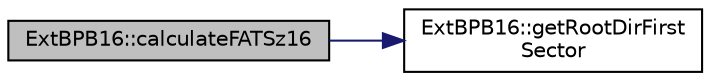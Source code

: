 digraph "ExtBPB16::calculateFATSz16"
{
  edge [fontname="Helvetica",fontsize="10",labelfontname="Helvetica",labelfontsize="10"];
  node [fontname="Helvetica",fontsize="10",shape=record];
  rankdir="LR";
  Node0 [label="ExtBPB16::calculateFATSz16",height=0.2,width=0.4,color="black", fillcolor="grey75", style="filled", fontcolor="black"];
  Node0 -> Node1 [color="midnightblue",fontsize="10",style="solid",fontname="Helvetica"];
  Node1 [label="ExtBPB16::getRootDirFirst\lSector",height=0.2,width=0.4,color="black", fillcolor="white", style="filled",URL="$d3/db9/class_ext_b_p_b16.html#a828515f19cd15e132ca490e3d8bc5946"];
}

